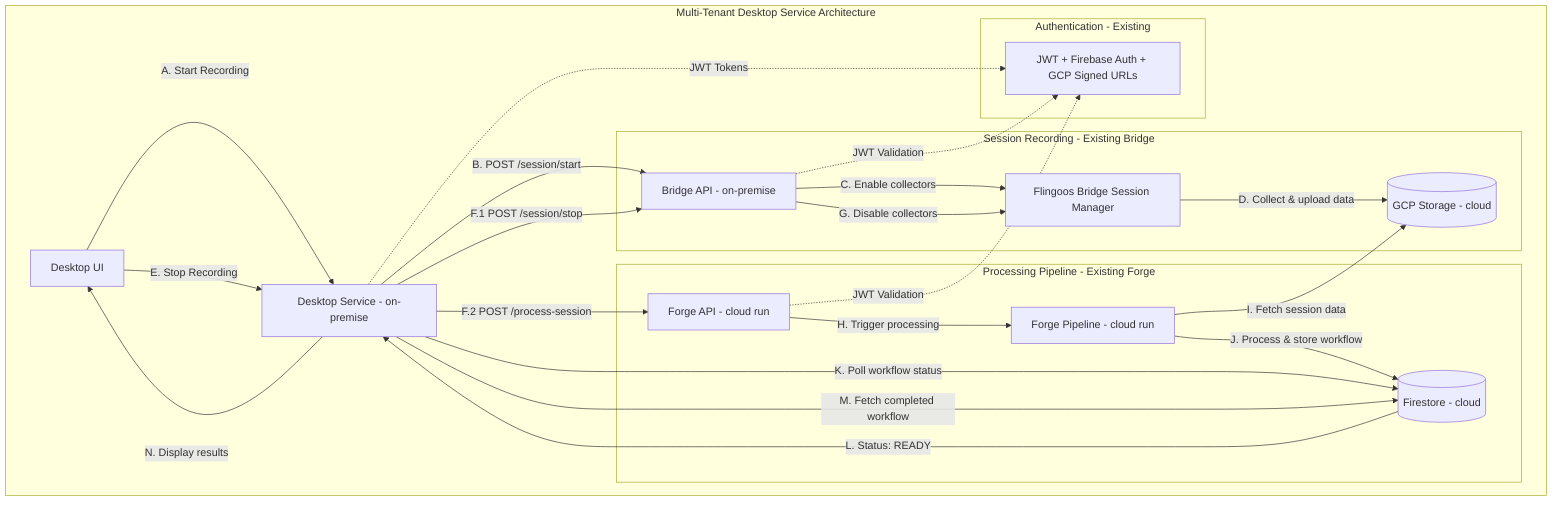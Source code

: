 graph TD
    subgraph "Multi-Tenant Desktop Service Architecture"
        
        UI[Desktop UI] 
        DS[Desktop Service - on-premise]
        
        subgraph "Session Recording - Existing Bridge"
            BA[Bridge API - on-premise]
            Bridge[Flingoos Bridge Session Manager]
            GCP[(GCP Storage - cloud)]
        end
        
        subgraph "Processing Pipeline - Existing Forge"
            FA[Forge API - cloud run]
            Forge[Forge Pipeline - cloud run]
            FS[(Firestore - cloud)]
        end
        
        subgraph "Authentication - Existing"
            Auth[JWT + Firebase Auth + GCP Signed URLs]
        end
    end
    
    %% Data Flow with Step Labels
    UI -->|"A. Start Recording"| DS
    DS -->|"B. POST /session/start"| BA
    BA -->|"C. Enable collectors"| Bridge
    Bridge -->|"D. Collect & upload data"| GCP
    
    UI -->|"E. Stop Recording"| DS
    DS -->|"F.1 POST /session/stop"| BA
    DS -->|"F.2 POST /process-session"| FA
    
    BA -->|"G. Disable collectors"| Bridge
    FA -->|"H. Trigger processing"| Forge
    Forge -->|"I. Fetch session data"| GCP
    Forge -->|"J. Process & store workflow"| FS
    
    DS -->|"K. Poll workflow status"| FS
    FS -->|"L. Status: READY"| DS
    DS -->|"M. Fetch completed workflow"| FS
    DS -->|"N. Display results"| UI
    
    %% Security connections
    DS -.->|"JWT Tokens"| Auth
    BA -.->|"JWT Validation"| Auth
    FA -.->|"JWT Validation"| Auth